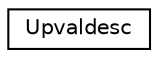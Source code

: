 digraph "Graphical Class Hierarchy"
{
 // LATEX_PDF_SIZE
  edge [fontname="Helvetica",fontsize="10",labelfontname="Helvetica",labelfontsize="10"];
  node [fontname="Helvetica",fontsize="10",shape=record];
  rankdir="LR";
  Node0 [label="Upvaldesc",height=0.2,width=0.4,color="black", fillcolor="white", style="filled",URL="$struct_upvaldesc.html",tooltip=" "];
}
